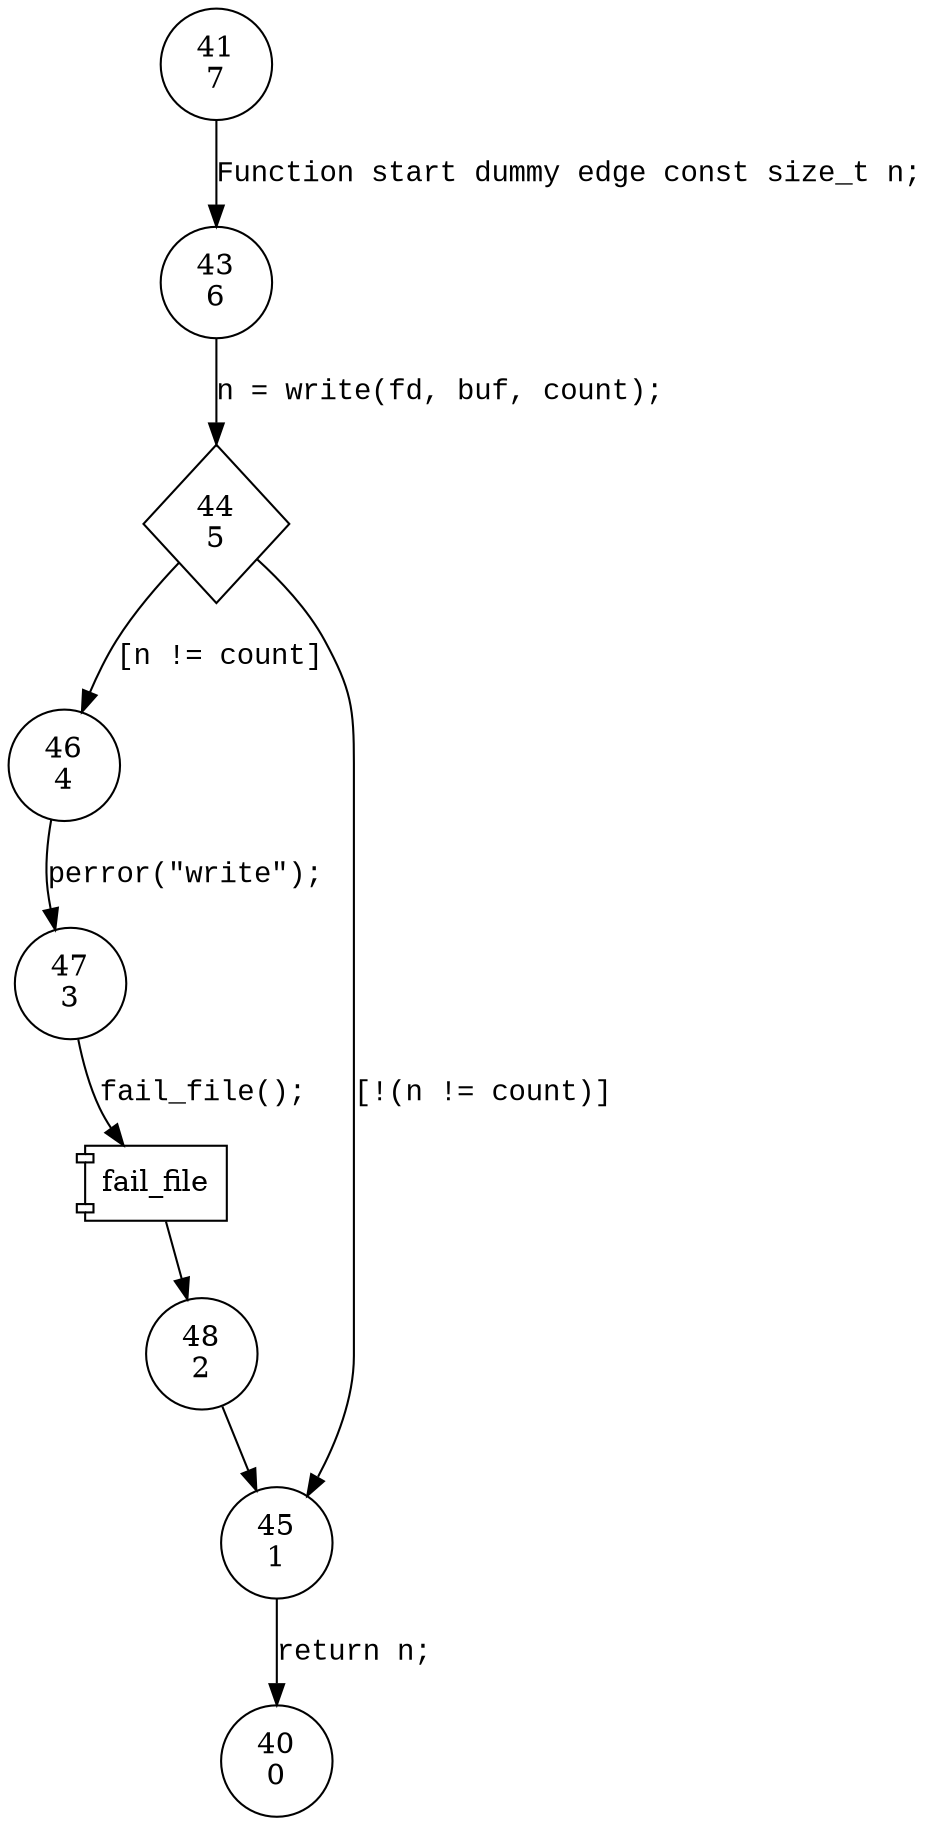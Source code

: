 digraph uwrite {
41 [shape="circle" label="41\n7"]
43 [shape="circle" label="43\n6"]
44 [shape="diamond" label="44\n5"]
46 [shape="circle" label="46\n4"]
45 [shape="circle" label="45\n1"]
40 [shape="circle" label="40\n0"]
47 [shape="circle" label="47\n3"]
48 [shape="circle" label="48\n2"]
41 -> 43 [label="Function start dummy edge const size_t n;" fontname="Courier New"]
44 -> 46 [label="[n != count]" fontname="Courier New"]
44 -> 45 [label="[!(n != count)]" fontname="Courier New"]
45 -> 40 [label="return n;" fontname="Courier New"]
101589 [shape="component" label="fail_file"]
47 -> 101589 [label="fail_file();" fontname="Courier New"]
101589 -> 48 [label="" fontname="Courier New"]
43 -> 44 [label="n = write(fd, buf, count);" fontname="Courier New"]
46 -> 47 [label="perror(\"write\");" fontname="Courier New"]
48 -> 45 [label="" fontname="Courier New"]
}